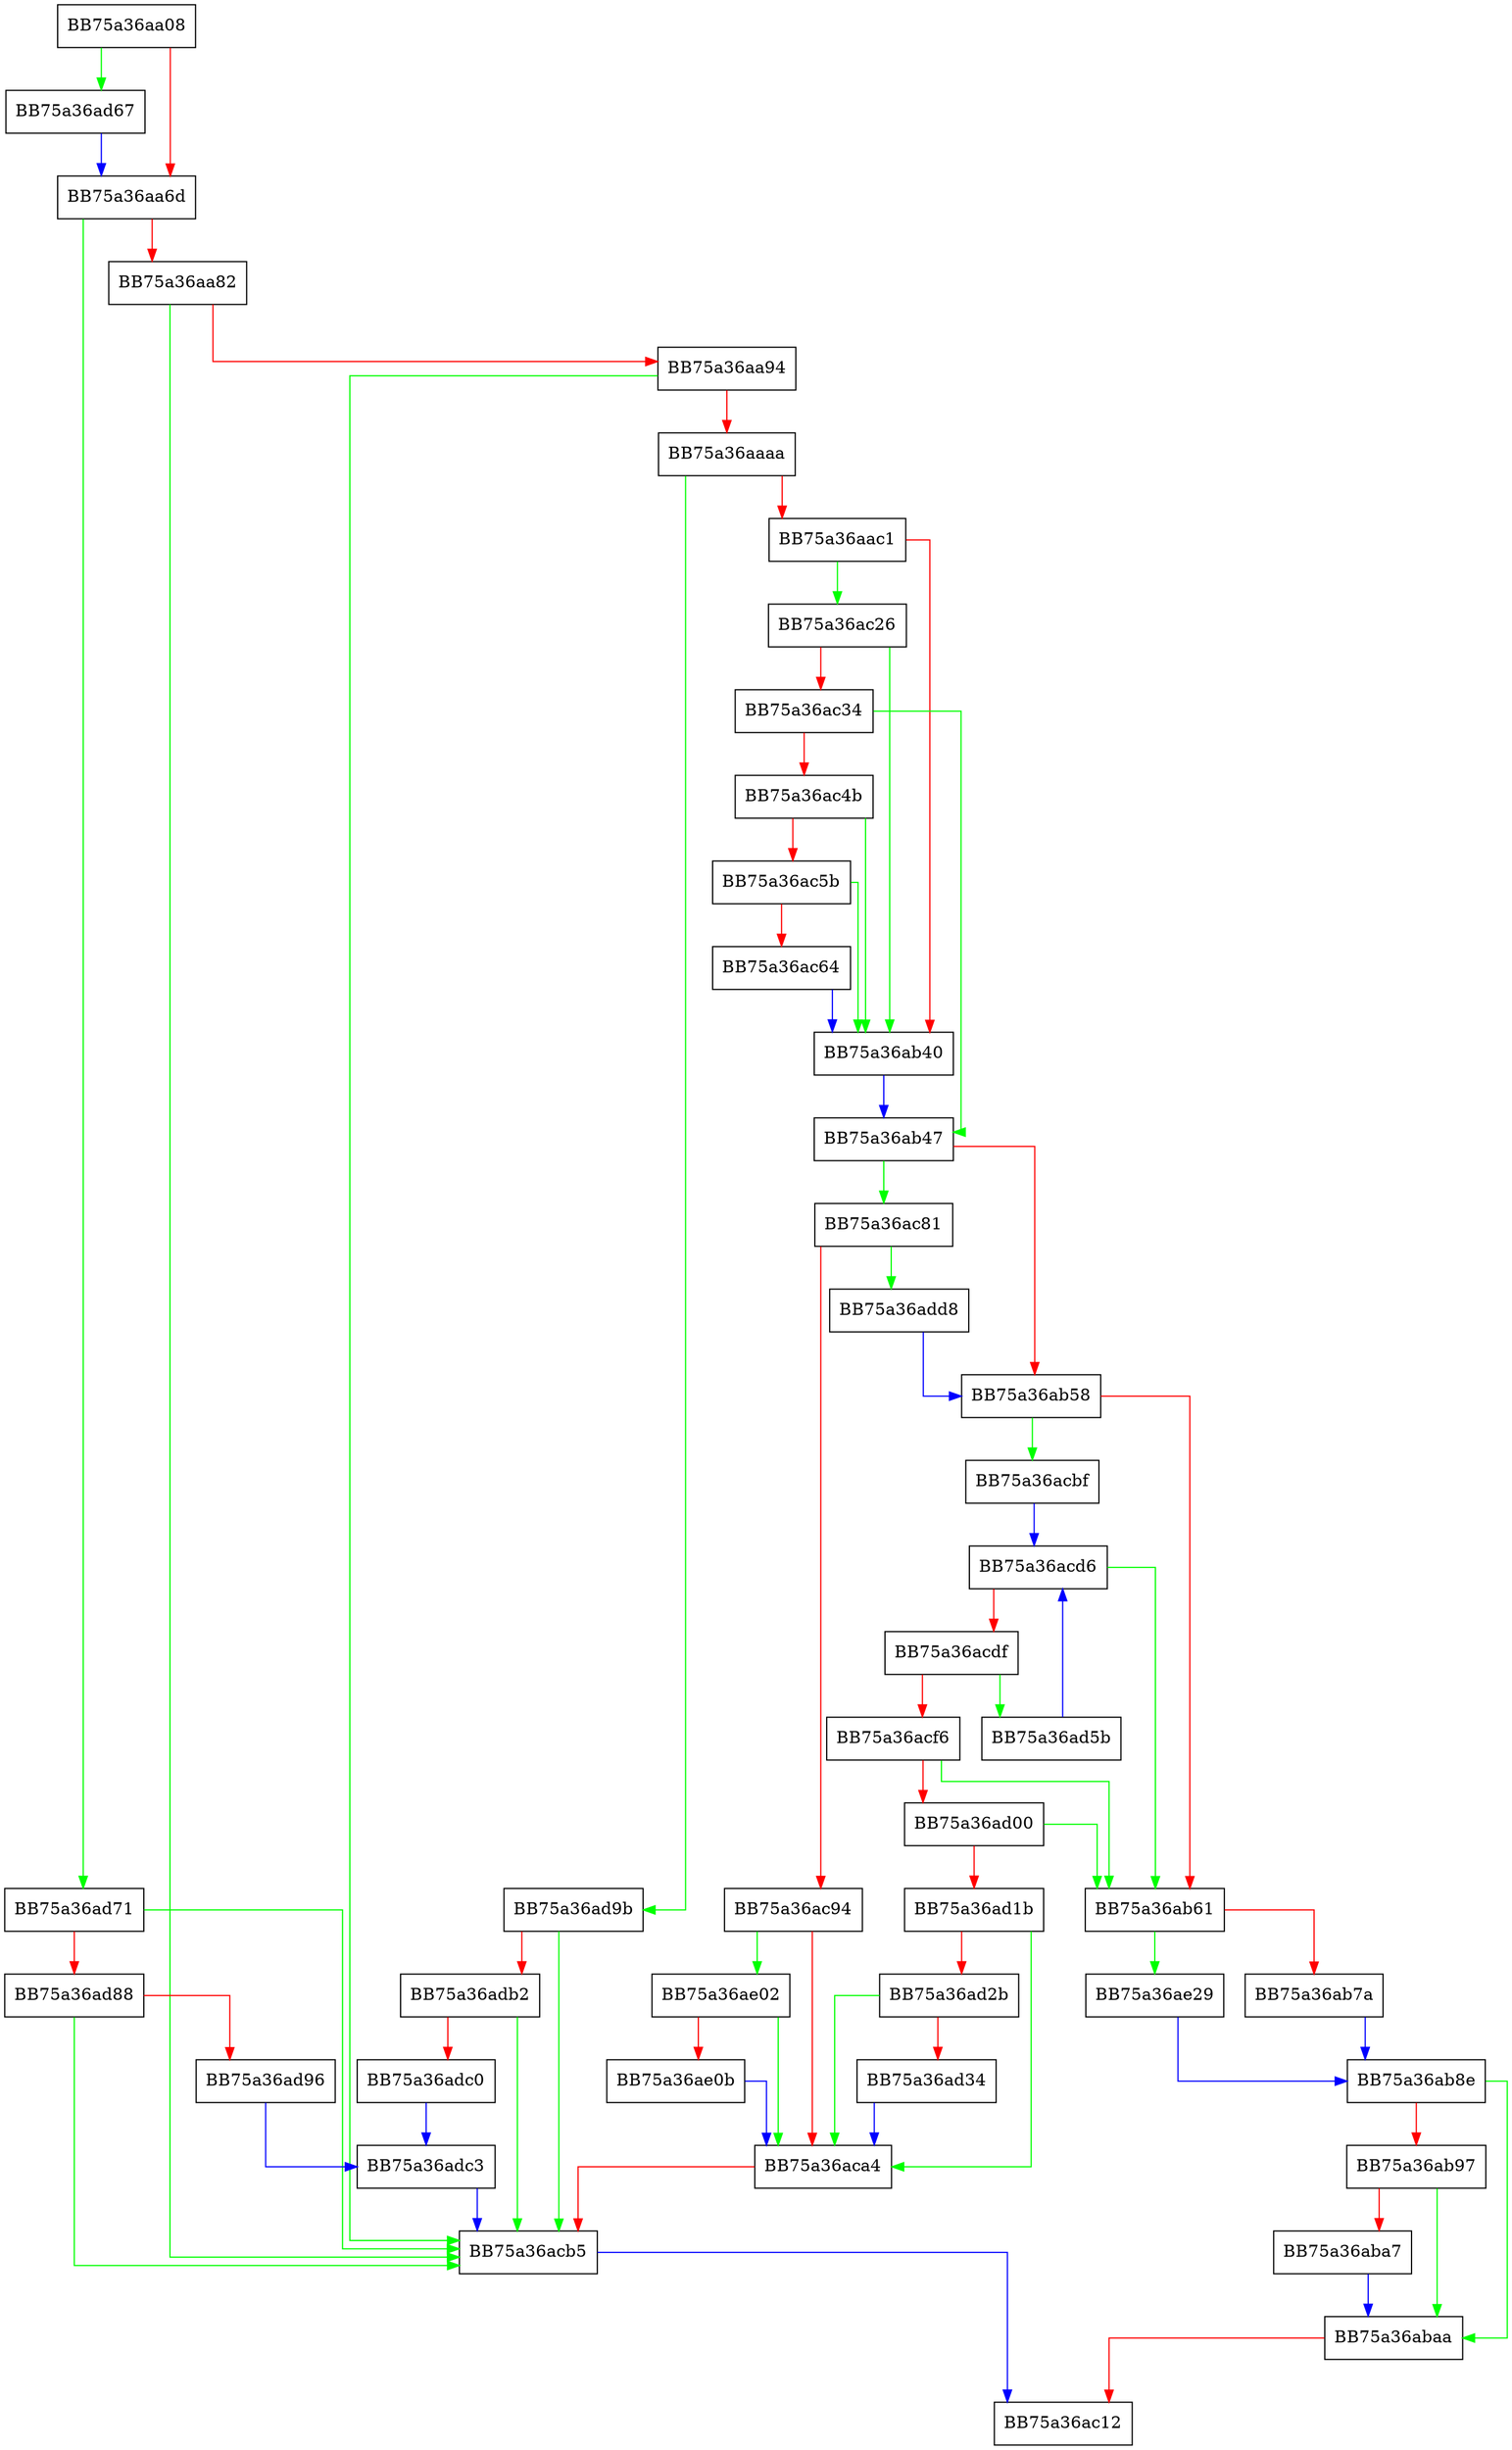 digraph add_threat_resource {
  node [shape="box"];
  graph [splines=ortho];
  BB75a36aa08 -> BB75a36ad67 [color="green"];
  BB75a36aa08 -> BB75a36aa6d [color="red"];
  BB75a36aa6d -> BB75a36ad71 [color="green"];
  BB75a36aa6d -> BB75a36aa82 [color="red"];
  BB75a36aa82 -> BB75a36acb5 [color="green"];
  BB75a36aa82 -> BB75a36aa94 [color="red"];
  BB75a36aa94 -> BB75a36acb5 [color="green"];
  BB75a36aa94 -> BB75a36aaaa [color="red"];
  BB75a36aaaa -> BB75a36ad9b [color="green"];
  BB75a36aaaa -> BB75a36aac1 [color="red"];
  BB75a36aac1 -> BB75a36ac26 [color="green"];
  BB75a36aac1 -> BB75a36ab40 [color="red"];
  BB75a36ab40 -> BB75a36ab47 [color="blue"];
  BB75a36ab47 -> BB75a36ac81 [color="green"];
  BB75a36ab47 -> BB75a36ab58 [color="red"];
  BB75a36ab58 -> BB75a36acbf [color="green"];
  BB75a36ab58 -> BB75a36ab61 [color="red"];
  BB75a36ab61 -> BB75a36ae29 [color="green"];
  BB75a36ab61 -> BB75a36ab7a [color="red"];
  BB75a36ab7a -> BB75a36ab8e [color="blue"];
  BB75a36ab8e -> BB75a36abaa [color="green"];
  BB75a36ab8e -> BB75a36ab97 [color="red"];
  BB75a36ab97 -> BB75a36abaa [color="green"];
  BB75a36ab97 -> BB75a36aba7 [color="red"];
  BB75a36aba7 -> BB75a36abaa [color="blue"];
  BB75a36abaa -> BB75a36ac12 [color="red"];
  BB75a36ac26 -> BB75a36ab40 [color="green"];
  BB75a36ac26 -> BB75a36ac34 [color="red"];
  BB75a36ac34 -> BB75a36ab47 [color="green"];
  BB75a36ac34 -> BB75a36ac4b [color="red"];
  BB75a36ac4b -> BB75a36ab40 [color="green"];
  BB75a36ac4b -> BB75a36ac5b [color="red"];
  BB75a36ac5b -> BB75a36ab40 [color="green"];
  BB75a36ac5b -> BB75a36ac64 [color="red"];
  BB75a36ac64 -> BB75a36ab40 [color="blue"];
  BB75a36ac81 -> BB75a36add8 [color="green"];
  BB75a36ac81 -> BB75a36ac94 [color="red"];
  BB75a36ac94 -> BB75a36ae02 [color="green"];
  BB75a36ac94 -> BB75a36aca4 [color="red"];
  BB75a36aca4 -> BB75a36acb5 [color="red"];
  BB75a36acb5 -> BB75a36ac12 [color="blue"];
  BB75a36acbf -> BB75a36acd6 [color="blue"];
  BB75a36acd6 -> BB75a36ab61 [color="green"];
  BB75a36acd6 -> BB75a36acdf [color="red"];
  BB75a36acdf -> BB75a36ad5b [color="green"];
  BB75a36acdf -> BB75a36acf6 [color="red"];
  BB75a36acf6 -> BB75a36ab61 [color="green"];
  BB75a36acf6 -> BB75a36ad00 [color="red"];
  BB75a36ad00 -> BB75a36ab61 [color="green"];
  BB75a36ad00 -> BB75a36ad1b [color="red"];
  BB75a36ad1b -> BB75a36aca4 [color="green"];
  BB75a36ad1b -> BB75a36ad2b [color="red"];
  BB75a36ad2b -> BB75a36aca4 [color="green"];
  BB75a36ad2b -> BB75a36ad34 [color="red"];
  BB75a36ad34 -> BB75a36aca4 [color="blue"];
  BB75a36ad5b -> BB75a36acd6 [color="blue"];
  BB75a36ad67 -> BB75a36aa6d [color="blue"];
  BB75a36ad71 -> BB75a36acb5 [color="green"];
  BB75a36ad71 -> BB75a36ad88 [color="red"];
  BB75a36ad88 -> BB75a36acb5 [color="green"];
  BB75a36ad88 -> BB75a36ad96 [color="red"];
  BB75a36ad96 -> BB75a36adc3 [color="blue"];
  BB75a36ad9b -> BB75a36acb5 [color="green"];
  BB75a36ad9b -> BB75a36adb2 [color="red"];
  BB75a36adb2 -> BB75a36acb5 [color="green"];
  BB75a36adb2 -> BB75a36adc0 [color="red"];
  BB75a36adc0 -> BB75a36adc3 [color="blue"];
  BB75a36adc3 -> BB75a36acb5 [color="blue"];
  BB75a36add8 -> BB75a36ab58 [color="blue"];
  BB75a36ae02 -> BB75a36aca4 [color="green"];
  BB75a36ae02 -> BB75a36ae0b [color="red"];
  BB75a36ae0b -> BB75a36aca4 [color="blue"];
  BB75a36ae29 -> BB75a36ab8e [color="blue"];
}